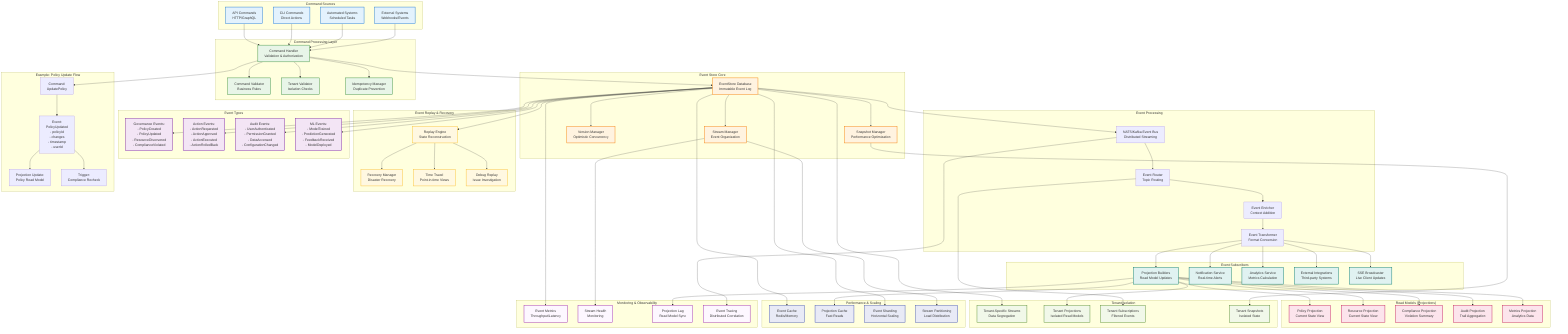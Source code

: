 graph TB
    subgraph "Command Sources"
        API_COMMANDS[API Commands<br/>HTTP/GraphQL]
        CLI_COMMANDS[CLI Commands<br/>Direct Actions]
        AUTOMATED[Automated Systems<br/>Scheduled Tasks]
        EXTERNAL_SYSTEMS[External Systems<br/>Webhooks/Events]
    end

    subgraph "Command Processing Layer"
        COMMAND_HANDLER[Command Handler<br/>Validation & Authorization]
        COMMAND_VALIDATOR[Command Validator<br/>Business Rules]
        TENANT_VALIDATOR[Tenant Validator<br/>Isolation Checks]
        IDEMPOTENCY[Idempotency Manager<br/>Duplicate Prevention]
    end

    subgraph "Event Store Core"
        EVENT_STORE[EventStore Database<br/>Immutable Event Log]
        STREAM_MANAGER[Stream Manager<br/>Event Organization]
        VERSION_MANAGER[Version Manager<br/>Optimistic Concurrency]
        SNAPSHOT_MANAGER[Snapshot Manager<br/>Performance Optimization]
    end

    subgraph "Event Types"
        GOVERNANCE_EVENTS[Governance Events:
        - PolicyCreated
        - PolicyUpdated
        - ResourceDiscovered
        - ComplianceViolated]

        ACTION_EVENTS[Action Events:
        - ActionRequested
        - ActionApproved
        - ActionExecuted
        - ActionRolledBack]

        AUDIT_EVENTS[Audit Events:
        - UserAuthenticated
        - PermissionGranted
        - DataAccessed
        - ConfigurationChanged]

        ML_EVENTS[ML Events:
        - ModelTrained
        - PredictionGenerated
        - FeedbackReceived
        - ModelDeployed]
    end

    subgraph "Event Processing"
        EVENT_BUS[NATS/Kafka Event Bus<br/>Distributed Streaming]
        EVENT_ROUTER[Event Router<br/>Topic Routing]
        EVENT_ENRICHER[Event Enricher<br/>Context Addition]
        EVENT_TRANSFORMER[Event Transformer<br/>Format Conversion]
    end

    subgraph "Event Subscribers"
        PROJECTION_BUILDERS[Projection Builders<br/>Read Model Updates]
        NOTIFICATION_SERVICE[Notification Service<br/>Real-time Alerts]
        ANALYTICS_SERVICE[Analytics Service<br/>Metrics Calculation]
        EXTERNAL_INTEGRATIONS[External Integrations<br/>Third-party Systems]
        SSE_BROADCASTER[SSE Broadcaster<br/>Live Client Updates]
    end

    subgraph "Read Models (Projections)"
        POLICY_PROJECTION[Policy Projection<br/>Current State View]
        RESOURCE_PROJECTION[Resource Projection<br/>Current State View]
        COMPLIANCE_PROJECTION[Compliance Projection<br/>Violation Summary]
        AUDIT_PROJECTION[Audit Projection<br/>Trail Aggregation]
        METRICS_PROJECTION[Metrics Projection<br/>Analytics Data]
    end

    subgraph "Event Replay & Recovery"
        REPLAY_ENGINE[Replay Engine<br/>State Reconstruction]
        RECOVERY_MANAGER[Recovery Manager<br/>Disaster Recovery]
        TIME_TRAVEL[Time Travel<br/>Point-in-time Views]
        DEBUG_REPLAY[Debug Replay<br/>Issue Investigation]
    end

    subgraph "Tenant Isolation"
        TENANT_STREAMS[Tenant-Specific Streams<br/>Data Segregation]
        TENANT_PROJECTIONS[Tenant Projections<br/>Isolated Read Models]
        TENANT_SUBSCRIPTIONS[Tenant Subscriptions<br/>Filtered Events]
        TENANT_SNAPSHOTS[Tenant Snapshots<br/>Isolated State]
    end

    subgraph "Performance & Scaling"
        EVENT_CACHE[Event Cache<br/>Redis/Memory]
        PROJECTION_CACHE[Projection Cache<br/>Fast Reads]
        SHARDING[Event Sharding<br/>Horizontal Scaling]
        PARTITIONING[Stream Partitioning<br/>Load Distribution]
    end

    subgraph "Monitoring & Observability"
        EVENT_METRICS[Event Metrics<br/>Throughput/Latency]
        STREAM_HEALTH[Stream Health<br/>Monitoring]
        PROJECTION_LAG[Projection Lag<br/>Read Model Sync]
        EVENT_TRACING[Event Tracing<br/>Distributed Correlation]
    end

    %% Command Flow
    API_COMMANDS --> COMMAND_HANDLER
    CLI_COMMANDS --> COMMAND_HANDLER
    AUTOMATED --> COMMAND_HANDLER
    EXTERNAL_SYSTEMS --> COMMAND_HANDLER

    COMMAND_HANDLER --> COMMAND_VALIDATOR
    COMMAND_HANDLER --> TENANT_VALIDATOR
    COMMAND_HANDLER --> IDEMPOTENCY

    %% Event Creation
    COMMAND_HANDLER --> EVENT_STORE
    EVENT_STORE --> STREAM_MANAGER
    EVENT_STORE --> VERSION_MANAGER
    EVENT_STORE --> SNAPSHOT_MANAGER

    %% Event Types Generation
    EVENT_STORE --> GOVERNANCE_EVENTS
    EVENT_STORE --> ACTION_EVENTS
    EVENT_STORE --> AUDIT_EVENTS
    EVENT_STORE --> ML_EVENTS

    %% Event Processing
    EVENT_STORE --> EVENT_BUS
    EVENT_BUS --> EVENT_ROUTER
    EVENT_ROUTER --> EVENT_ENRICHER
    EVENT_ENRICHER --> EVENT_TRANSFORMER

    %% Event Distribution
    EVENT_TRANSFORMER --> PROJECTION_BUILDERS
    EVENT_TRANSFORMER --> NOTIFICATION_SERVICE
    EVENT_TRANSFORMER --> ANALYTICS_SERVICE
    EVENT_TRANSFORMER --> EXTERNAL_INTEGRATIONS
    EVENT_TRANSFORMER --> SSE_BROADCASTER

    %% Projection Updates
    PROJECTION_BUILDERS --> POLICY_PROJECTION
    PROJECTION_BUILDERS --> RESOURCE_PROJECTION
    PROJECTION_BUILDERS --> COMPLIANCE_PROJECTION
    PROJECTION_BUILDERS --> AUDIT_PROJECTION
    PROJECTION_BUILDERS --> METRICS_PROJECTION

    %% Replay & Recovery
    EVENT_STORE --> REPLAY_ENGINE
    REPLAY_ENGINE --> RECOVERY_MANAGER
    REPLAY_ENGINE --> TIME_TRAVEL
    REPLAY_ENGINE --> DEBUG_REPLAY

    %% Tenant Isolation
    EVENT_STORE --> TENANT_STREAMS
    PROJECTION_BUILDERS --> TENANT_PROJECTIONS
    EVENT_ROUTER --> TENANT_SUBSCRIPTIONS
    SNAPSHOT_MANAGER --> TENANT_SNAPSHOTS

    %% Performance Features
    EVENT_STORE --> EVENT_CACHE
    PROJECTION_BUILDERS --> PROJECTION_CACHE
    EVENT_STORE --> SHARDING
    STREAM_MANAGER --> PARTITIONING

    %% Monitoring
    EVENT_STORE --> EVENT_METRICS
    STREAM_MANAGER --> STREAM_HEALTH
    PROJECTION_BUILDERS --> PROJECTION_LAG
    EVENT_BUS --> EVENT_TRACING

    %% Example Event Flow
    subgraph "Example: Policy Update Flow"
        POLICY_UPDATE_CMD[Command:
        UpdatePolicy]
        
        POLICY_UPDATED_EVENT[Event:
        PolicyUpdated
        - policyId
        - changes
        - timestamp
        - userId]
        
        POLICY_PROJECTION_UPDATE[Projection Update:
        Policy Read Model]
        
        COMPLIANCE_CHECK[Trigger:
        Compliance Recheck]
    end

    COMMAND_HANDLER --> POLICY_UPDATE_CMD
    POLICY_UPDATE_CMD --> POLICY_UPDATED_EVENT
    POLICY_UPDATED_EVENT --> POLICY_PROJECTION_UPDATE
    POLICY_UPDATED_EVENT --> COMPLIANCE_CHECK

    %% Styling
    classDef commands fill:#e3f2fd,stroke:#1976d2,stroke-width:2px
    classDef processing fill:#e8f5e8,stroke:#388e3c,stroke-width:2px
    classDef eventstore fill:#fff3e0,stroke:#f57c00,stroke-width:2px
    classDef events fill:#f3e5f5,stroke:#7b1fa2,stroke-width:2px
    classDef subscribers fill:#e0f2f1,stroke:#00796b,stroke-width:2px
    classDef projections fill:#fce4ec,stroke:#c2185b,stroke-width:2px
    classDef replay fill:#fff8e1,stroke:#fbc02d,stroke-width:2px
    classDef tenant fill:#f1f8e9,stroke:#558b2f,stroke-width:2px
    classDef performance fill:#e8eaf6,stroke:#3f51b5,stroke-width:2px
    classDef monitoring fill:#fdf7ff,stroke:#9c27b0,stroke-width:2px

    class API_COMMANDS,CLI_COMMANDS,AUTOMATED,EXTERNAL_SYSTEMS commands
    class COMMAND_HANDLER,COMMAND_VALIDATOR,TENANT_VALIDATOR,IDEMPOTENCY processing
    class EVENT_STORE,STREAM_MANAGER,VERSION_MANAGER,SNAPSHOT_MANAGER eventstore
    class GOVERNANCE_EVENTS,ACTION_EVENTS,AUDIT_EVENTS,ML_EVENTS events
    class PROJECTION_BUILDERS,NOTIFICATION_SERVICE,ANALYTICS_SERVICE,EXTERNAL_INTEGRATIONS,SSE_BROADCASTER subscribers
    class POLICY_PROJECTION,RESOURCE_PROJECTION,COMPLIANCE_PROJECTION,AUDIT_PROJECTION,METRICS_PROJECTION projections
    class REPLAY_ENGINE,RECOVERY_MANAGER,TIME_TRAVEL,DEBUG_REPLAY replay
    class TENANT_STREAMS,TENANT_PROJECTIONS,TENANT_SUBSCRIPTIONS,TENANT_SNAPSHOTS tenant
    class EVENT_CACHE,PROJECTION_CACHE,SHARDING,PARTITIONING performance
    class EVENT_METRICS,STREAM_HEALTH,PROJECTION_LAG,EVENT_TRACING monitoring
